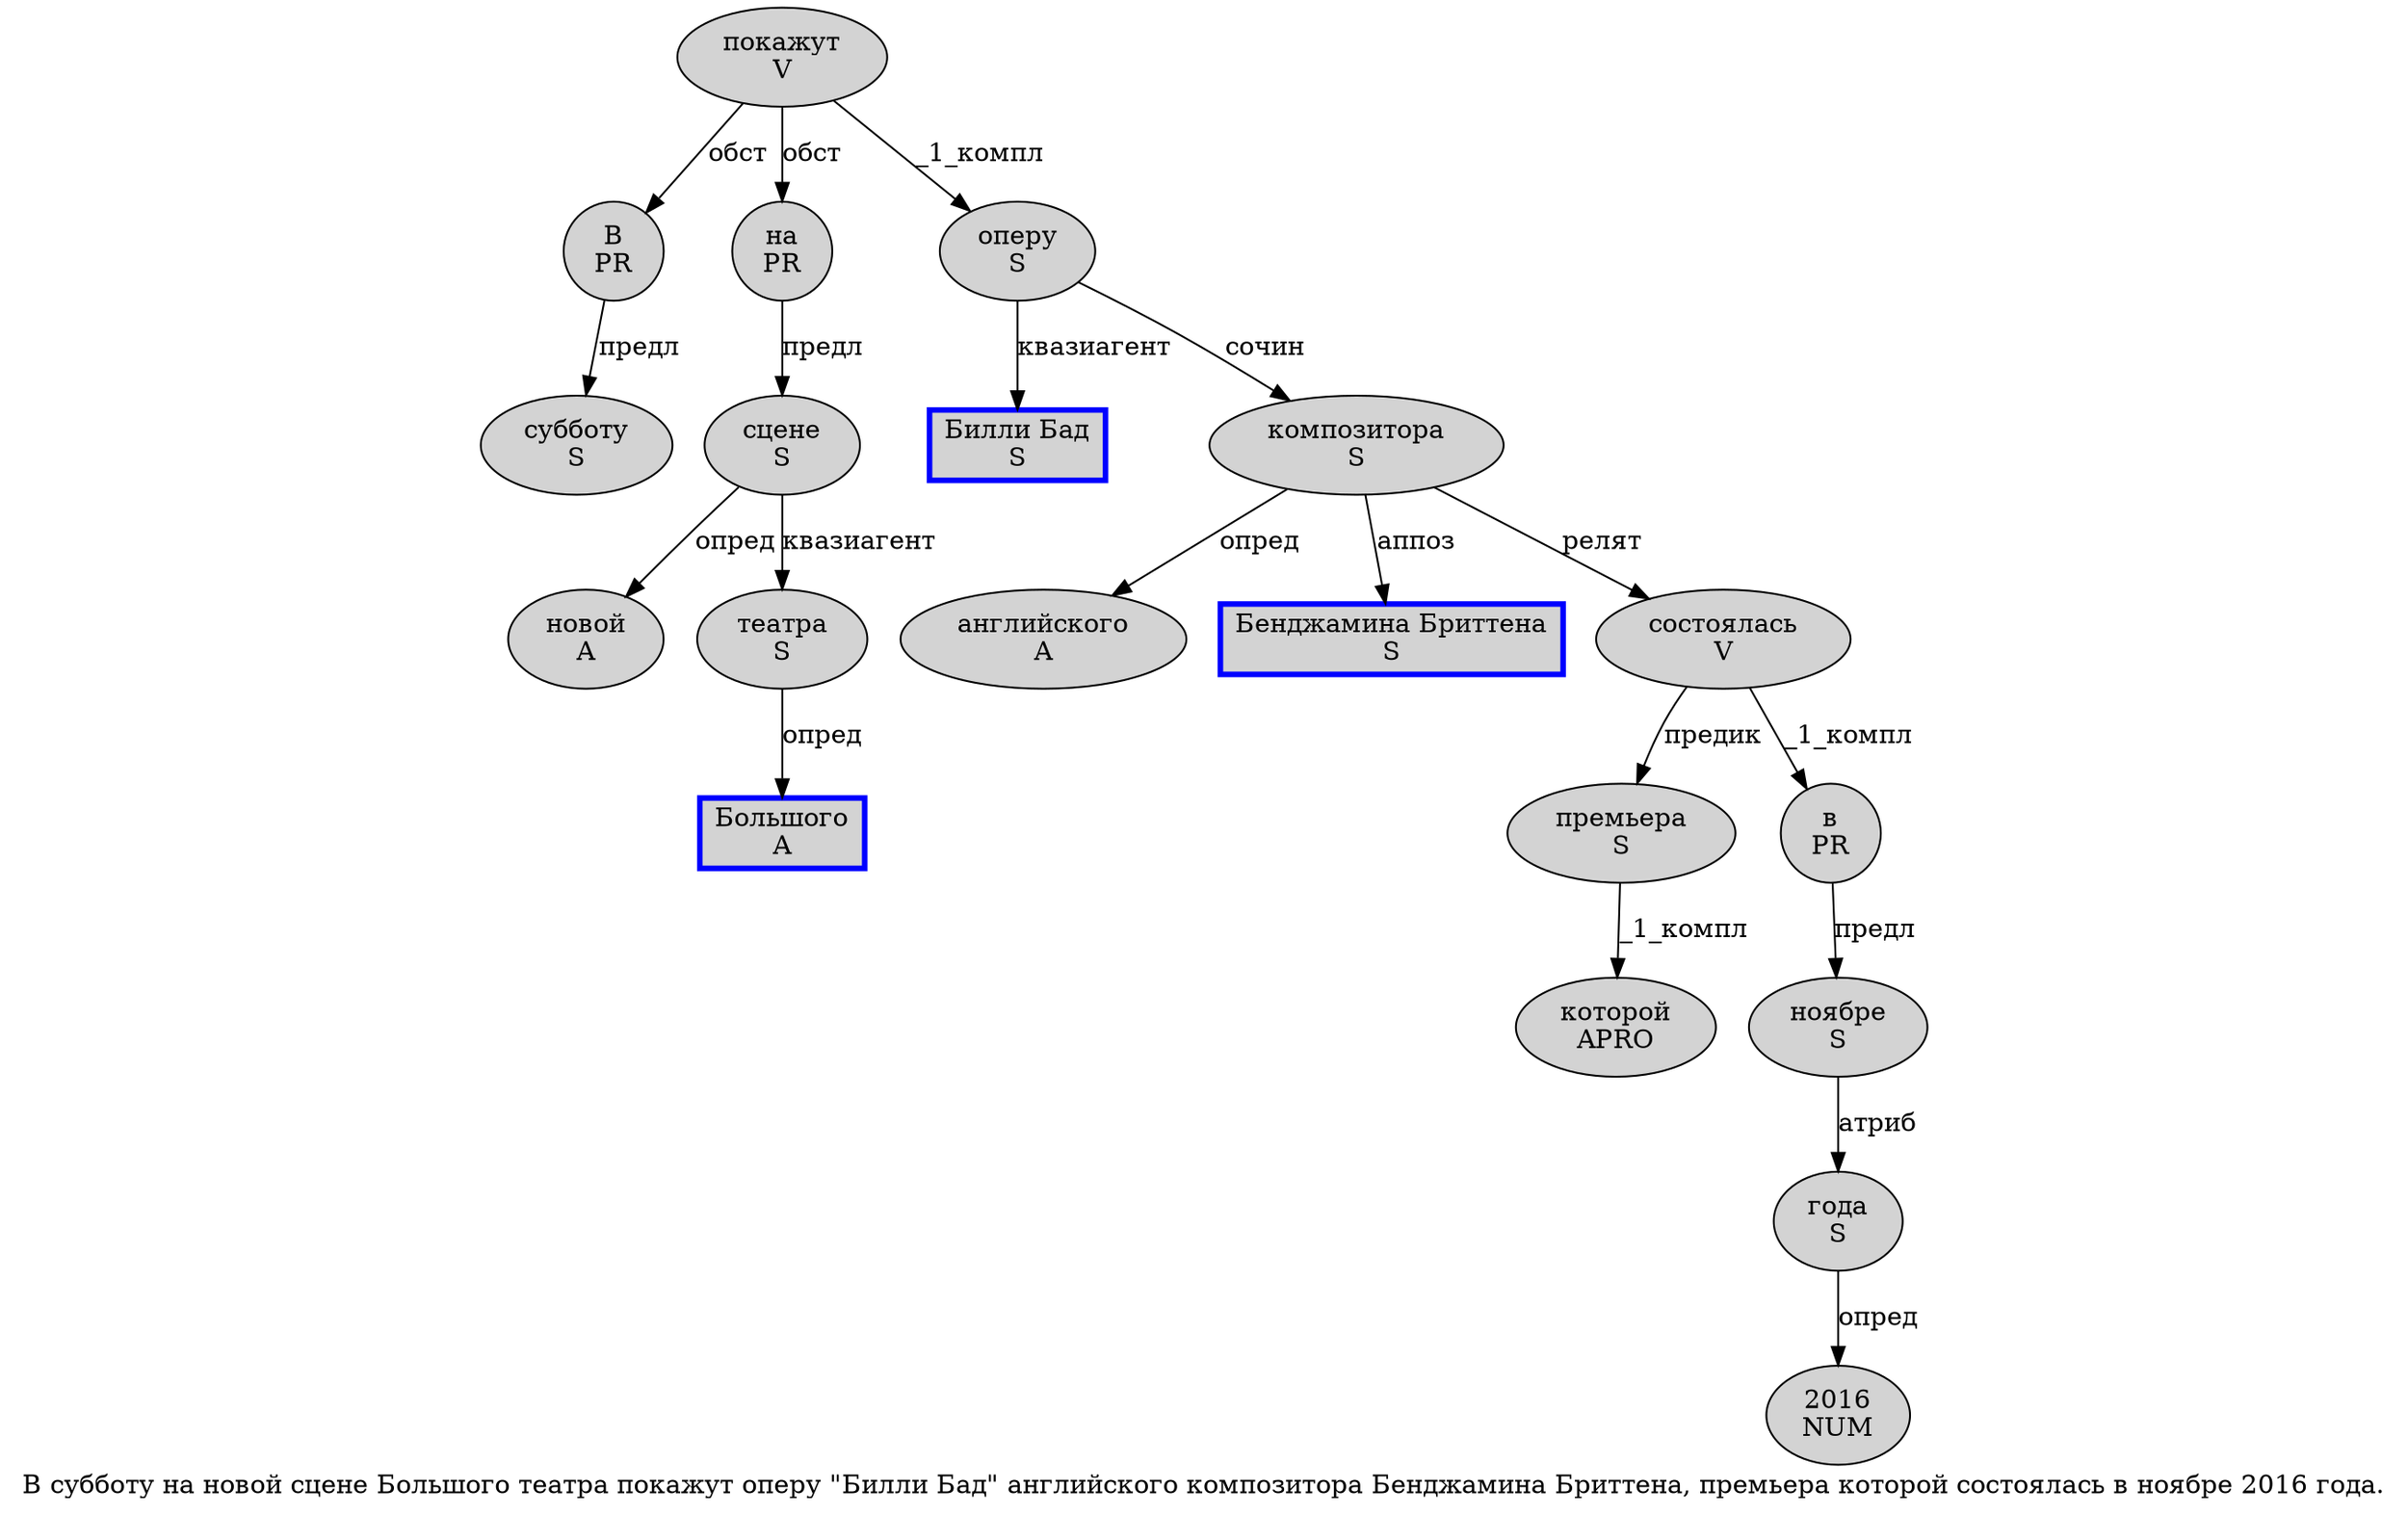 digraph SENTENCE_251 {
	graph [label="В субботу на новой сцене Большого театра покажут оперу \"Билли Бад\" английского композитора Бенджамина Бриттена, премьера которой состоялась в ноябре 2016 года."]
	node [style=filled]
		0 [label="В
PR" color="" fillcolor=lightgray penwidth=1 shape=ellipse]
		1 [label="субботу
S" color="" fillcolor=lightgray penwidth=1 shape=ellipse]
		2 [label="на
PR" color="" fillcolor=lightgray penwidth=1 shape=ellipse]
		3 [label="новой
A" color="" fillcolor=lightgray penwidth=1 shape=ellipse]
		4 [label="сцене
S" color="" fillcolor=lightgray penwidth=1 shape=ellipse]
		5 [label="Большого
A" color=blue fillcolor=lightgray penwidth=3 shape=box]
		6 [label="театра
S" color="" fillcolor=lightgray penwidth=1 shape=ellipse]
		7 [label="покажут
V" color="" fillcolor=lightgray penwidth=1 shape=ellipse]
		8 [label="оперу
S" color="" fillcolor=lightgray penwidth=1 shape=ellipse]
		10 [label="Билли Бад
S" color=blue fillcolor=lightgray penwidth=3 shape=box]
		12 [label="английского
A" color="" fillcolor=lightgray penwidth=1 shape=ellipse]
		13 [label="композитора
S" color="" fillcolor=lightgray penwidth=1 shape=ellipse]
		14 [label="Бенджамина Бриттена
S" color=blue fillcolor=lightgray penwidth=3 shape=box]
		16 [label="премьера
S" color="" fillcolor=lightgray penwidth=1 shape=ellipse]
		17 [label="которой
APRO" color="" fillcolor=lightgray penwidth=1 shape=ellipse]
		18 [label="состоялась
V" color="" fillcolor=lightgray penwidth=1 shape=ellipse]
		19 [label="в
PR" color="" fillcolor=lightgray penwidth=1 shape=ellipse]
		20 [label="ноябре
S" color="" fillcolor=lightgray penwidth=1 shape=ellipse]
		21 [label="2016
NUM" color="" fillcolor=lightgray penwidth=1 shape=ellipse]
		22 [label="года
S" color="" fillcolor=lightgray penwidth=1 shape=ellipse]
			4 -> 3 [label="опред"]
			4 -> 6 [label="квазиагент"]
			18 -> 16 [label="предик"]
			18 -> 19 [label="_1_компл"]
			6 -> 5 [label="опред"]
			8 -> 10 [label="квазиагент"]
			8 -> 13 [label="сочин"]
			7 -> 0 [label="обст"]
			7 -> 2 [label="обст"]
			7 -> 8 [label="_1_компл"]
			22 -> 21 [label="опред"]
			16 -> 17 [label="_1_компл"]
			13 -> 12 [label="опред"]
			13 -> 14 [label="аппоз"]
			13 -> 18 [label="релят"]
			2 -> 4 [label="предл"]
			0 -> 1 [label="предл"]
			20 -> 22 [label="атриб"]
			19 -> 20 [label="предл"]
}